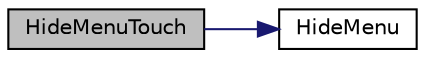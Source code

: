 digraph "HideMenuTouch"
{
 // INTERACTIVE_SVG=YES
 // LATEX_PDF_SIZE
  edge [fontname="Helvetica",fontsize="10",labelfontname="Helvetica",labelfontsize="10"];
  node [fontname="Helvetica",fontsize="10",shape=record];
  rankdir="LR";
  Node1 [label="HideMenuTouch",height=0.2,width=0.4,color="black", fillcolor="grey75", style="filled", fontcolor="black",tooltip="Touch activated hide tasklist."];
  Node1 -> Node2 [color="midnightblue",fontsize="10",style="solid",fontname="Helvetica"];
  Node2 [label="HideMenu",height=0.2,width=0.4,color="black", fillcolor="white", style="filled",URL="$class_mirage_x_r_1_1_ui_manager.html#a48def145d4c3a674bc6d9a51c42df563",tooltip="Hide tasklist."];
}

